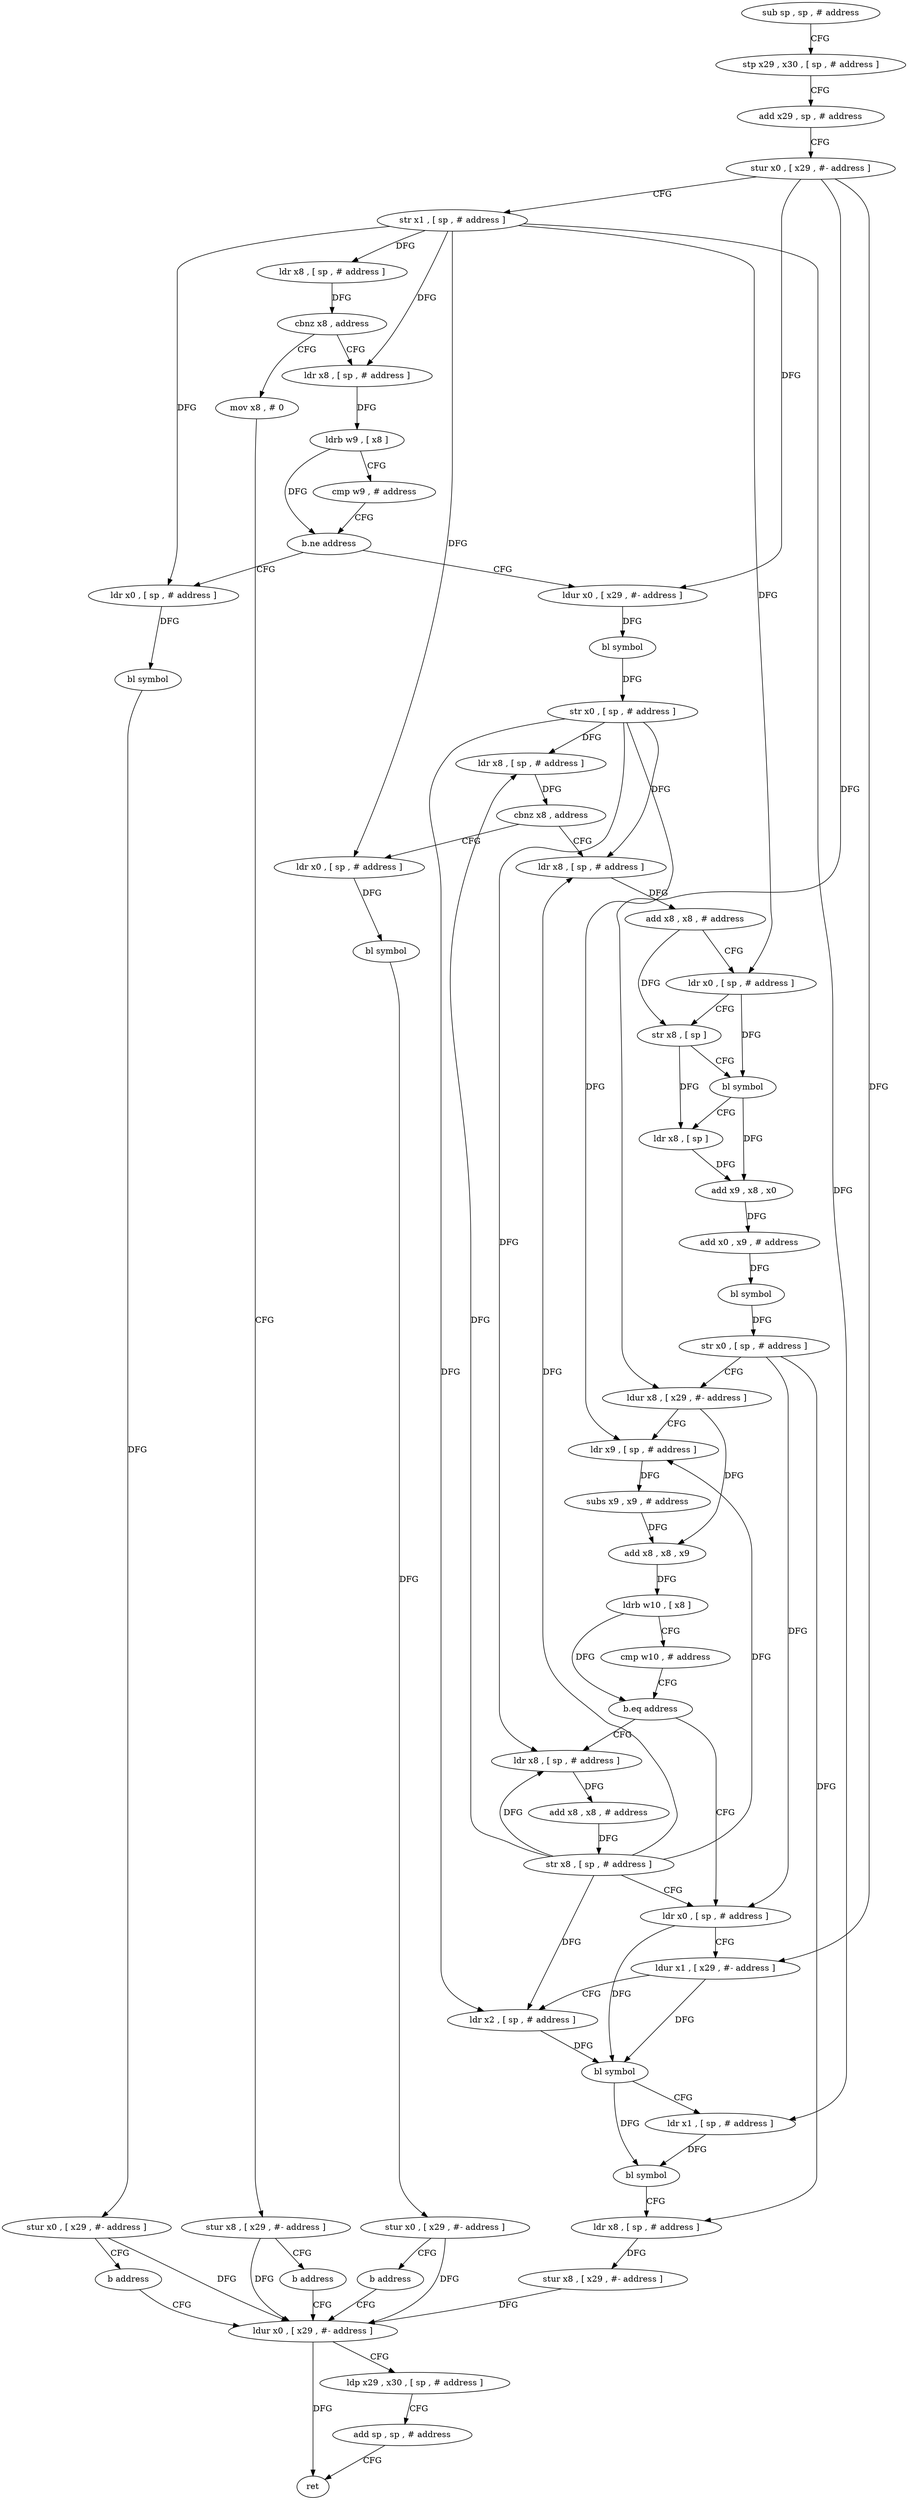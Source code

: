 digraph "func" {
"4235528" [label = "sub sp , sp , # address" ]
"4235532" [label = "stp x29 , x30 , [ sp , # address ]" ]
"4235536" [label = "add x29 , sp , # address" ]
"4235540" [label = "stur x0 , [ x29 , #- address ]" ]
"4235544" [label = "str x1 , [ sp , # address ]" ]
"4235548" [label = "ldr x8 , [ sp , # address ]" ]
"4235552" [label = "cbnz x8 , address" ]
"4235568" [label = "ldr x8 , [ sp , # address ]" ]
"4235556" [label = "mov x8 , # 0" ]
"4235572" [label = "ldrb w9 , [ x8 ]" ]
"4235576" [label = "cmp w9 , # address" ]
"4235580" [label = "b.ne address" ]
"4235600" [label = "ldur x0 , [ x29 , #- address ]" ]
"4235584" [label = "ldr x0 , [ sp , # address ]" ]
"4235560" [label = "stur x8 , [ x29 , #- address ]" ]
"4235564" [label = "b address" ]
"4235748" [label = "ldur x0 , [ x29 , #- address ]" ]
"4235604" [label = "bl symbol" ]
"4235608" [label = "str x0 , [ sp , # address ]" ]
"4235612" [label = "ldr x8 , [ sp , # address ]" ]
"4235616" [label = "cbnz x8 , address" ]
"4235636" [label = "ldr x8 , [ sp , # address ]" ]
"4235620" [label = "ldr x0 , [ sp , # address ]" ]
"4235588" [label = "bl symbol" ]
"4235592" [label = "stur x0 , [ x29 , #- address ]" ]
"4235596" [label = "b address" ]
"4235752" [label = "ldp x29 , x30 , [ sp , # address ]" ]
"4235756" [label = "add sp , sp , # address" ]
"4235760" [label = "ret" ]
"4235640" [label = "add x8 , x8 , # address" ]
"4235644" [label = "ldr x0 , [ sp , # address ]" ]
"4235648" [label = "str x8 , [ sp ]" ]
"4235652" [label = "bl symbol" ]
"4235656" [label = "ldr x8 , [ sp ]" ]
"4235660" [label = "add x9 , x8 , x0" ]
"4235664" [label = "add x0 , x9 , # address" ]
"4235668" [label = "bl symbol" ]
"4235672" [label = "str x0 , [ sp , # address ]" ]
"4235676" [label = "ldur x8 , [ x29 , #- address ]" ]
"4235680" [label = "ldr x9 , [ sp , # address ]" ]
"4235684" [label = "subs x9 , x9 , # address" ]
"4235688" [label = "add x8 , x8 , x9" ]
"4235692" [label = "ldrb w10 , [ x8 ]" ]
"4235696" [label = "cmp w10 , # address" ]
"4235700" [label = "b.eq address" ]
"4235716" [label = "ldr x0 , [ sp , # address ]" ]
"4235704" [label = "ldr x8 , [ sp , # address ]" ]
"4235624" [label = "bl symbol" ]
"4235628" [label = "stur x0 , [ x29 , #- address ]" ]
"4235632" [label = "b address" ]
"4235720" [label = "ldur x1 , [ x29 , #- address ]" ]
"4235724" [label = "ldr x2 , [ sp , # address ]" ]
"4235728" [label = "bl symbol" ]
"4235732" [label = "ldr x1 , [ sp , # address ]" ]
"4235736" [label = "bl symbol" ]
"4235740" [label = "ldr x8 , [ sp , # address ]" ]
"4235744" [label = "stur x8 , [ x29 , #- address ]" ]
"4235708" [label = "add x8 , x8 , # address" ]
"4235712" [label = "str x8 , [ sp , # address ]" ]
"4235528" -> "4235532" [ label = "CFG" ]
"4235532" -> "4235536" [ label = "CFG" ]
"4235536" -> "4235540" [ label = "CFG" ]
"4235540" -> "4235544" [ label = "CFG" ]
"4235540" -> "4235600" [ label = "DFG" ]
"4235540" -> "4235676" [ label = "DFG" ]
"4235540" -> "4235720" [ label = "DFG" ]
"4235544" -> "4235548" [ label = "DFG" ]
"4235544" -> "4235568" [ label = "DFG" ]
"4235544" -> "4235584" [ label = "DFG" ]
"4235544" -> "4235644" [ label = "DFG" ]
"4235544" -> "4235620" [ label = "DFG" ]
"4235544" -> "4235732" [ label = "DFG" ]
"4235548" -> "4235552" [ label = "DFG" ]
"4235552" -> "4235568" [ label = "CFG" ]
"4235552" -> "4235556" [ label = "CFG" ]
"4235568" -> "4235572" [ label = "DFG" ]
"4235556" -> "4235560" [ label = "CFG" ]
"4235572" -> "4235576" [ label = "CFG" ]
"4235572" -> "4235580" [ label = "DFG" ]
"4235576" -> "4235580" [ label = "CFG" ]
"4235580" -> "4235600" [ label = "CFG" ]
"4235580" -> "4235584" [ label = "CFG" ]
"4235600" -> "4235604" [ label = "DFG" ]
"4235584" -> "4235588" [ label = "DFG" ]
"4235560" -> "4235564" [ label = "CFG" ]
"4235560" -> "4235748" [ label = "DFG" ]
"4235564" -> "4235748" [ label = "CFG" ]
"4235748" -> "4235752" [ label = "CFG" ]
"4235748" -> "4235760" [ label = "DFG" ]
"4235604" -> "4235608" [ label = "DFG" ]
"4235608" -> "4235612" [ label = "DFG" ]
"4235608" -> "4235636" [ label = "DFG" ]
"4235608" -> "4235680" [ label = "DFG" ]
"4235608" -> "4235724" [ label = "DFG" ]
"4235608" -> "4235704" [ label = "DFG" ]
"4235612" -> "4235616" [ label = "DFG" ]
"4235616" -> "4235636" [ label = "CFG" ]
"4235616" -> "4235620" [ label = "CFG" ]
"4235636" -> "4235640" [ label = "DFG" ]
"4235620" -> "4235624" [ label = "DFG" ]
"4235588" -> "4235592" [ label = "DFG" ]
"4235592" -> "4235596" [ label = "CFG" ]
"4235592" -> "4235748" [ label = "DFG" ]
"4235596" -> "4235748" [ label = "CFG" ]
"4235752" -> "4235756" [ label = "CFG" ]
"4235756" -> "4235760" [ label = "CFG" ]
"4235640" -> "4235644" [ label = "CFG" ]
"4235640" -> "4235648" [ label = "DFG" ]
"4235644" -> "4235648" [ label = "CFG" ]
"4235644" -> "4235652" [ label = "DFG" ]
"4235648" -> "4235652" [ label = "CFG" ]
"4235648" -> "4235656" [ label = "DFG" ]
"4235652" -> "4235656" [ label = "CFG" ]
"4235652" -> "4235660" [ label = "DFG" ]
"4235656" -> "4235660" [ label = "DFG" ]
"4235660" -> "4235664" [ label = "DFG" ]
"4235664" -> "4235668" [ label = "DFG" ]
"4235668" -> "4235672" [ label = "DFG" ]
"4235672" -> "4235676" [ label = "CFG" ]
"4235672" -> "4235716" [ label = "DFG" ]
"4235672" -> "4235740" [ label = "DFG" ]
"4235676" -> "4235680" [ label = "CFG" ]
"4235676" -> "4235688" [ label = "DFG" ]
"4235680" -> "4235684" [ label = "DFG" ]
"4235684" -> "4235688" [ label = "DFG" ]
"4235688" -> "4235692" [ label = "DFG" ]
"4235692" -> "4235696" [ label = "CFG" ]
"4235692" -> "4235700" [ label = "DFG" ]
"4235696" -> "4235700" [ label = "CFG" ]
"4235700" -> "4235716" [ label = "CFG" ]
"4235700" -> "4235704" [ label = "CFG" ]
"4235716" -> "4235720" [ label = "CFG" ]
"4235716" -> "4235728" [ label = "DFG" ]
"4235704" -> "4235708" [ label = "DFG" ]
"4235624" -> "4235628" [ label = "DFG" ]
"4235628" -> "4235632" [ label = "CFG" ]
"4235628" -> "4235748" [ label = "DFG" ]
"4235632" -> "4235748" [ label = "CFG" ]
"4235720" -> "4235724" [ label = "CFG" ]
"4235720" -> "4235728" [ label = "DFG" ]
"4235724" -> "4235728" [ label = "DFG" ]
"4235728" -> "4235732" [ label = "CFG" ]
"4235728" -> "4235736" [ label = "DFG" ]
"4235732" -> "4235736" [ label = "DFG" ]
"4235736" -> "4235740" [ label = "CFG" ]
"4235740" -> "4235744" [ label = "DFG" ]
"4235744" -> "4235748" [ label = "DFG" ]
"4235708" -> "4235712" [ label = "DFG" ]
"4235712" -> "4235716" [ label = "CFG" ]
"4235712" -> "4235612" [ label = "DFG" ]
"4235712" -> "4235636" [ label = "DFG" ]
"4235712" -> "4235680" [ label = "DFG" ]
"4235712" -> "4235724" [ label = "DFG" ]
"4235712" -> "4235704" [ label = "DFG" ]
}
